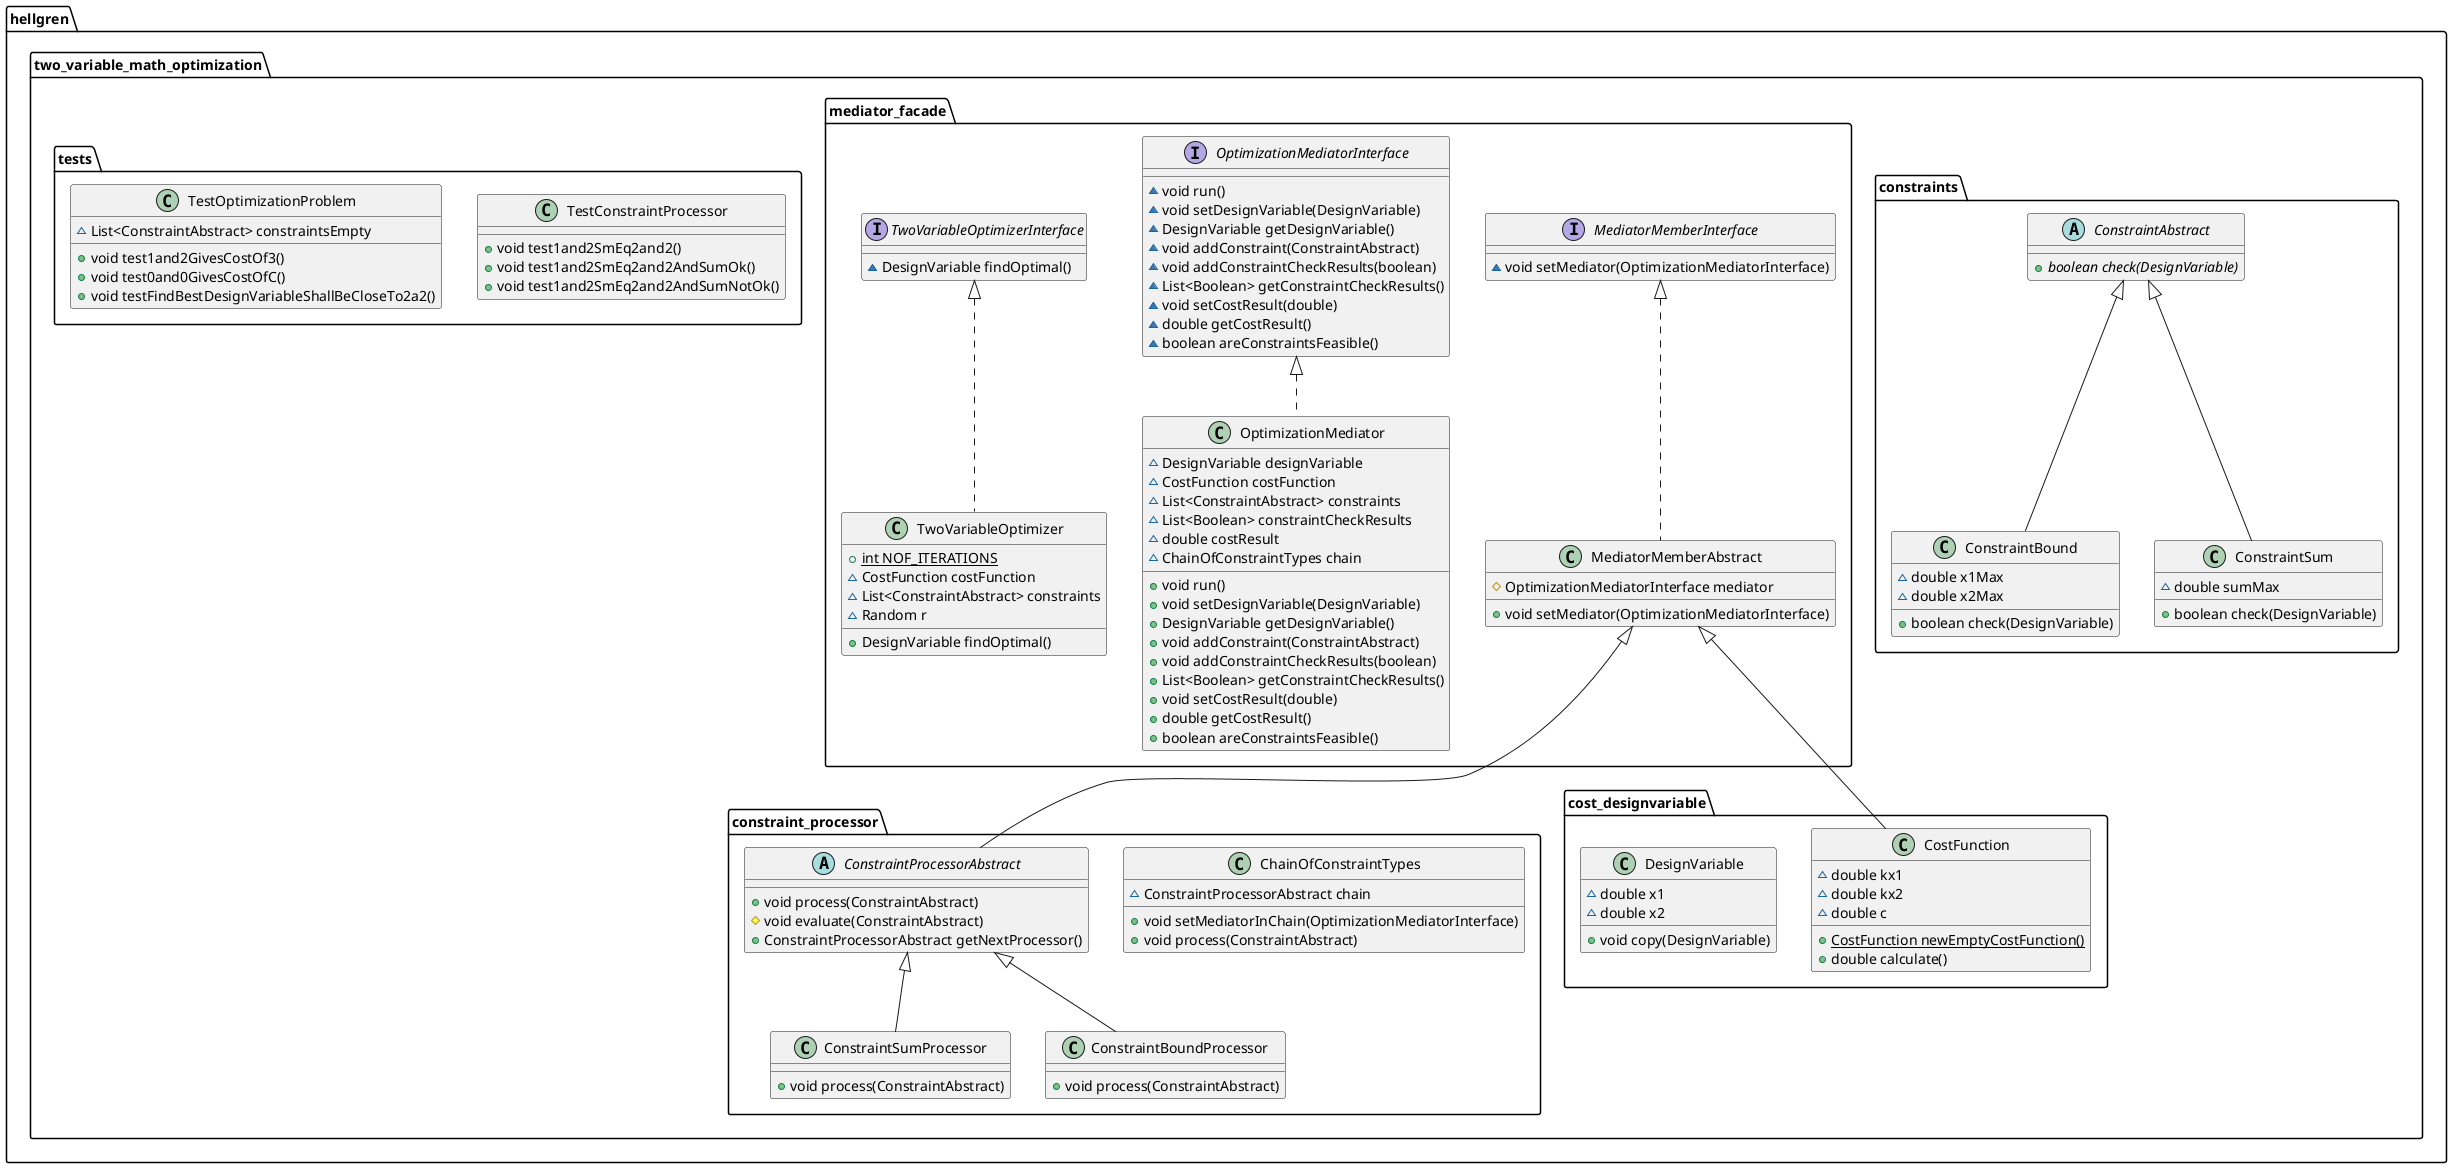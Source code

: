 @startuml
class hellgren.two_variable_math_optimization.constraint_processor.ConstraintSumProcessor {
+ void process(ConstraintAbstract)
}
abstract class hellgren.two_variable_math_optimization.constraints.ConstraintAbstract {
+ {abstract}boolean check(DesignVariable)
}
class hellgren.two_variable_math_optimization.constraints.ConstraintBound {
~ double x1Max
~ double x2Max
+ boolean check(DesignVariable)
}
interface hellgren.two_variable_math_optimization.mediator_facade.MediatorMemberInterface {
~ void setMediator(OptimizationMediatorInterface)
}
interface hellgren.two_variable_math_optimization.mediator_facade.OptimizationMediatorInterface {
~ void run()
~ void setDesignVariable(DesignVariable)
~ DesignVariable getDesignVariable()
~ void addConstraint(ConstraintAbstract)
~ void addConstraintCheckResults(boolean)
~ List<Boolean> getConstraintCheckResults()
~ void setCostResult(double)
~ double getCostResult()
~ boolean areConstraintsFeasible()
}
class hellgren.two_variable_math_optimization.mediator_facade.MediatorMemberAbstract {
# OptimizationMediatorInterface mediator
+ void setMediator(OptimizationMediatorInterface)
}
class hellgren.two_variable_math_optimization.constraint_processor.ChainOfConstraintTypes {
~ ConstraintProcessorAbstract chain
+ void setMediatorInChain(OptimizationMediatorInterface)
+ void process(ConstraintAbstract)
}
class hellgren.two_variable_math_optimization.constraints.ConstraintSum {
~ double sumMax
+ boolean check(DesignVariable)
}
class hellgren.two_variable_math_optimization.mediator_facade.OptimizationMediator {
~ DesignVariable designVariable
~ CostFunction costFunction
~ List<ConstraintAbstract> constraints
~ List<Boolean> constraintCheckResults
~ double costResult
~ ChainOfConstraintTypes chain
+ void run()
+ void setDesignVariable(DesignVariable)
+ DesignVariable getDesignVariable()
+ void addConstraint(ConstraintAbstract)
+ void addConstraintCheckResults(boolean)
+ List<Boolean> getConstraintCheckResults()
+ void setCostResult(double)
+ double getCostResult()
+ boolean areConstraintsFeasible()
}
abstract class hellgren.two_variable_math_optimization.constraint_processor.ConstraintProcessorAbstract {
+ void process(ConstraintAbstract)
# void evaluate(ConstraintAbstract)
+ ConstraintProcessorAbstract getNextProcessor()
}
class hellgren.two_variable_math_optimization.tests.TestConstraintProcessor {
+ void test1and2SmEq2and2()
+ void test1and2SmEq2and2AndSumOk()
+ void test1and2SmEq2and2AndSumNotOk()
}
class hellgren.two_variable_math_optimization.cost_designvariable.CostFunction {
~ double kx1
~ double kx2
~ double c
+ {static} CostFunction newEmptyCostFunction()
+ double calculate()
}
class hellgren.two_variable_math_optimization.constraint_processor.ConstraintBoundProcessor {
+ void process(ConstraintAbstract)
}
interface hellgren.two_variable_math_optimization.mediator_facade.TwoVariableOptimizerInterface {
~ DesignVariable findOptimal()
}
class hellgren.two_variable_math_optimization.mediator_facade.TwoVariableOptimizer {
+ {static} int NOF_ITERATIONS
~ CostFunction costFunction
~ List<ConstraintAbstract> constraints
~ Random r
+ DesignVariable findOptimal()
}
class hellgren.two_variable_math_optimization.cost_designvariable.DesignVariable {
~ double x1
~ double x2
+ void copy(DesignVariable)
}
class hellgren.two_variable_math_optimization.tests.TestOptimizationProblem {
~ List<ConstraintAbstract> constraintsEmpty
+ void test1and2GivesCostOf3()
+ void test0and0GivesCostOfC()
+ void testFindBestDesignVariableShallBeCloseTo2a2()
}


hellgren.two_variable_math_optimization.constraint_processor.ConstraintProcessorAbstract <|-- hellgren.two_variable_math_optimization.constraint_processor.ConstraintSumProcessor
hellgren.two_variable_math_optimization.constraints.ConstraintAbstract <|-- hellgren.two_variable_math_optimization.constraints.ConstraintBound
hellgren.two_variable_math_optimization.mediator_facade.MediatorMemberInterface <|.. hellgren.two_variable_math_optimization.mediator_facade.MediatorMemberAbstract
hellgren.two_variable_math_optimization.constraints.ConstraintAbstract <|-- hellgren.two_variable_math_optimization.constraints.ConstraintSum
hellgren.two_variable_math_optimization.mediator_facade.OptimizationMediatorInterface <|.. hellgren.two_variable_math_optimization.mediator_facade.OptimizationMediator
hellgren.two_variable_math_optimization.mediator_facade.MediatorMemberAbstract <|-- hellgren.two_variable_math_optimization.constraint_processor.ConstraintProcessorAbstract
hellgren.two_variable_math_optimization.mediator_facade.MediatorMemberAbstract <|-- hellgren.two_variable_math_optimization.cost_designvariable.CostFunction
hellgren.two_variable_math_optimization.constraint_processor.ConstraintProcessorAbstract <|-- hellgren.two_variable_math_optimization.constraint_processor.ConstraintBoundProcessor
hellgren.two_variable_math_optimization.mediator_facade.TwoVariableOptimizerInterface <|.. hellgren.two_variable_math_optimization.mediator_facade.TwoVariableOptimizer
@enduml